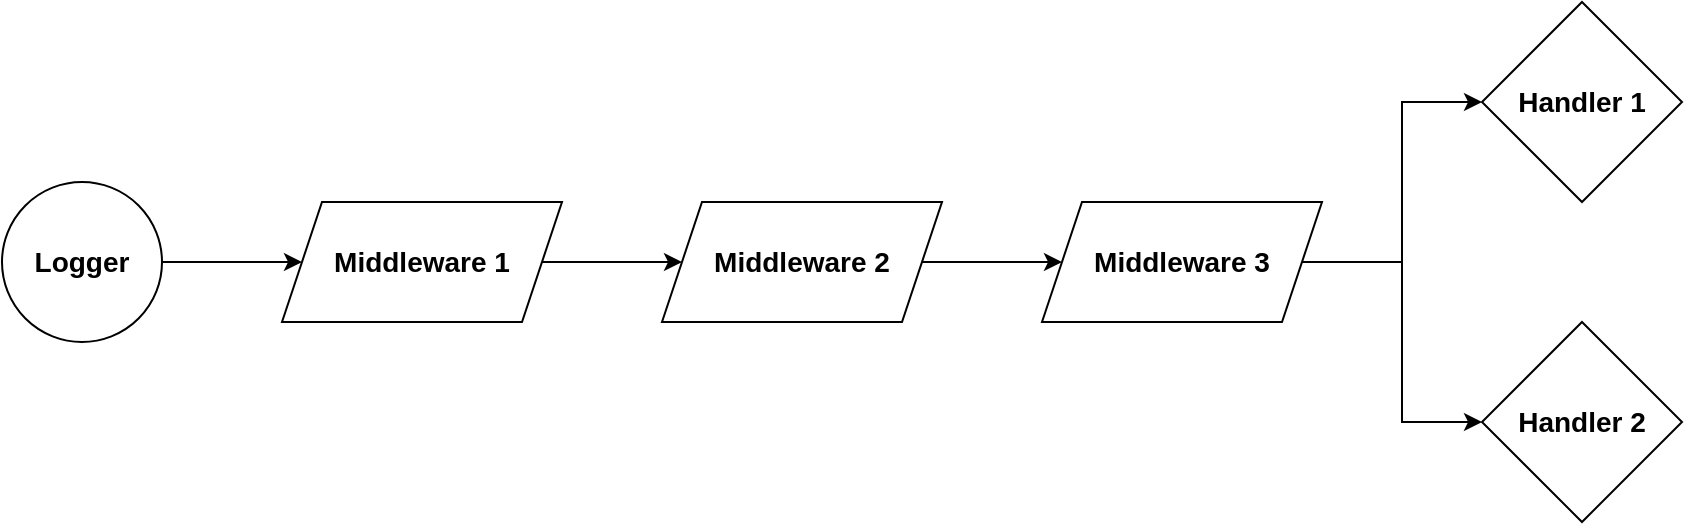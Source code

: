 <mxfile version="21.1.5" type="device">
  <diagram name="Page-1" id="Didf1Z-eqrXZ4EPDjRAk">
    <mxGraphModel dx="2074" dy="771" grid="1" gridSize="10" guides="1" tooltips="1" connect="1" arrows="1" fold="1" page="1" pageScale="1" pageWidth="850" pageHeight="1100" math="0" shadow="0">
      <root>
        <mxCell id="0" />
        <mxCell id="1" parent="0" />
        <mxCell id="tOXBImDikiJa05HjRKQQ-5" style="edgeStyle=orthogonalEdgeStyle;rounded=0;orthogonalLoop=1;jettySize=auto;html=1;entryX=0;entryY=0.5;entryDx=0;entryDy=0;" edge="1" parent="1" source="tOXBImDikiJa05HjRKQQ-1" target="tOXBImDikiJa05HjRKQQ-2">
          <mxGeometry relative="1" as="geometry" />
        </mxCell>
        <mxCell id="tOXBImDikiJa05HjRKQQ-1" value="&lt;b&gt;&lt;font style=&quot;font-size: 14px;&quot;&gt;Logger&lt;/font&gt;&lt;/b&gt;" style="ellipse;whiteSpace=wrap;html=1;aspect=fixed;" vertex="1" parent="1">
          <mxGeometry x="10" y="260" width="80" height="80" as="geometry" />
        </mxCell>
        <mxCell id="tOXBImDikiJa05HjRKQQ-6" style="edgeStyle=orthogonalEdgeStyle;rounded=0;orthogonalLoop=1;jettySize=auto;html=1;" edge="1" parent="1" source="tOXBImDikiJa05HjRKQQ-2" target="tOXBImDikiJa05HjRKQQ-3">
          <mxGeometry relative="1" as="geometry" />
        </mxCell>
        <mxCell id="tOXBImDikiJa05HjRKQQ-2" value="&lt;font style=&quot;font-size: 14px;&quot;&gt;&lt;b&gt;Middleware 1&lt;/b&gt;&lt;/font&gt;" style="shape=parallelogram;perimeter=parallelogramPerimeter;whiteSpace=wrap;html=1;fixedSize=1;" vertex="1" parent="1">
          <mxGeometry x="150" y="270" width="140" height="60" as="geometry" />
        </mxCell>
        <mxCell id="tOXBImDikiJa05HjRKQQ-7" style="edgeStyle=orthogonalEdgeStyle;rounded=0;orthogonalLoop=1;jettySize=auto;html=1;entryX=0;entryY=0.5;entryDx=0;entryDy=0;" edge="1" parent="1" source="tOXBImDikiJa05HjRKQQ-3" target="tOXBImDikiJa05HjRKQQ-4">
          <mxGeometry relative="1" as="geometry" />
        </mxCell>
        <mxCell id="tOXBImDikiJa05HjRKQQ-3" value="&lt;font style=&quot;font-size: 14px;&quot;&gt;&lt;b&gt;Middleware 2&lt;/b&gt;&lt;/font&gt;" style="shape=parallelogram;perimeter=parallelogramPerimeter;whiteSpace=wrap;html=1;fixedSize=1;" vertex="1" parent="1">
          <mxGeometry x="340" y="270" width="140" height="60" as="geometry" />
        </mxCell>
        <mxCell id="tOXBImDikiJa05HjRKQQ-10" style="edgeStyle=orthogonalEdgeStyle;rounded=0;orthogonalLoop=1;jettySize=auto;html=1;entryX=0;entryY=0.5;entryDx=0;entryDy=0;" edge="1" parent="1" source="tOXBImDikiJa05HjRKQQ-4" target="tOXBImDikiJa05HjRKQQ-9">
          <mxGeometry relative="1" as="geometry" />
        </mxCell>
        <mxCell id="tOXBImDikiJa05HjRKQQ-11" style="edgeStyle=orthogonalEdgeStyle;rounded=0;orthogonalLoop=1;jettySize=auto;html=1;" edge="1" parent="1" source="tOXBImDikiJa05HjRKQQ-4" target="tOXBImDikiJa05HjRKQQ-8">
          <mxGeometry relative="1" as="geometry" />
        </mxCell>
        <mxCell id="tOXBImDikiJa05HjRKQQ-4" value="&lt;font style=&quot;font-size: 14px;&quot;&gt;&lt;b&gt;Middleware 3&lt;/b&gt;&lt;/font&gt;" style="shape=parallelogram;perimeter=parallelogramPerimeter;whiteSpace=wrap;html=1;fixedSize=1;" vertex="1" parent="1">
          <mxGeometry x="530" y="270" width="140" height="60" as="geometry" />
        </mxCell>
        <mxCell id="tOXBImDikiJa05HjRKQQ-8" value="&lt;font style=&quot;font-size: 14px;&quot;&gt;&lt;b&gt;Handler 1&lt;/b&gt;&lt;/font&gt;" style="rhombus;whiteSpace=wrap;html=1;" vertex="1" parent="1">
          <mxGeometry x="750" y="170" width="100" height="100" as="geometry" />
        </mxCell>
        <mxCell id="tOXBImDikiJa05HjRKQQ-9" value="&lt;font style=&quot;font-size: 14px;&quot;&gt;&lt;b&gt;Handler 2&lt;/b&gt;&lt;/font&gt;" style="rhombus;whiteSpace=wrap;html=1;" vertex="1" parent="1">
          <mxGeometry x="750" y="330" width="100" height="100" as="geometry" />
        </mxCell>
      </root>
    </mxGraphModel>
  </diagram>
</mxfile>

